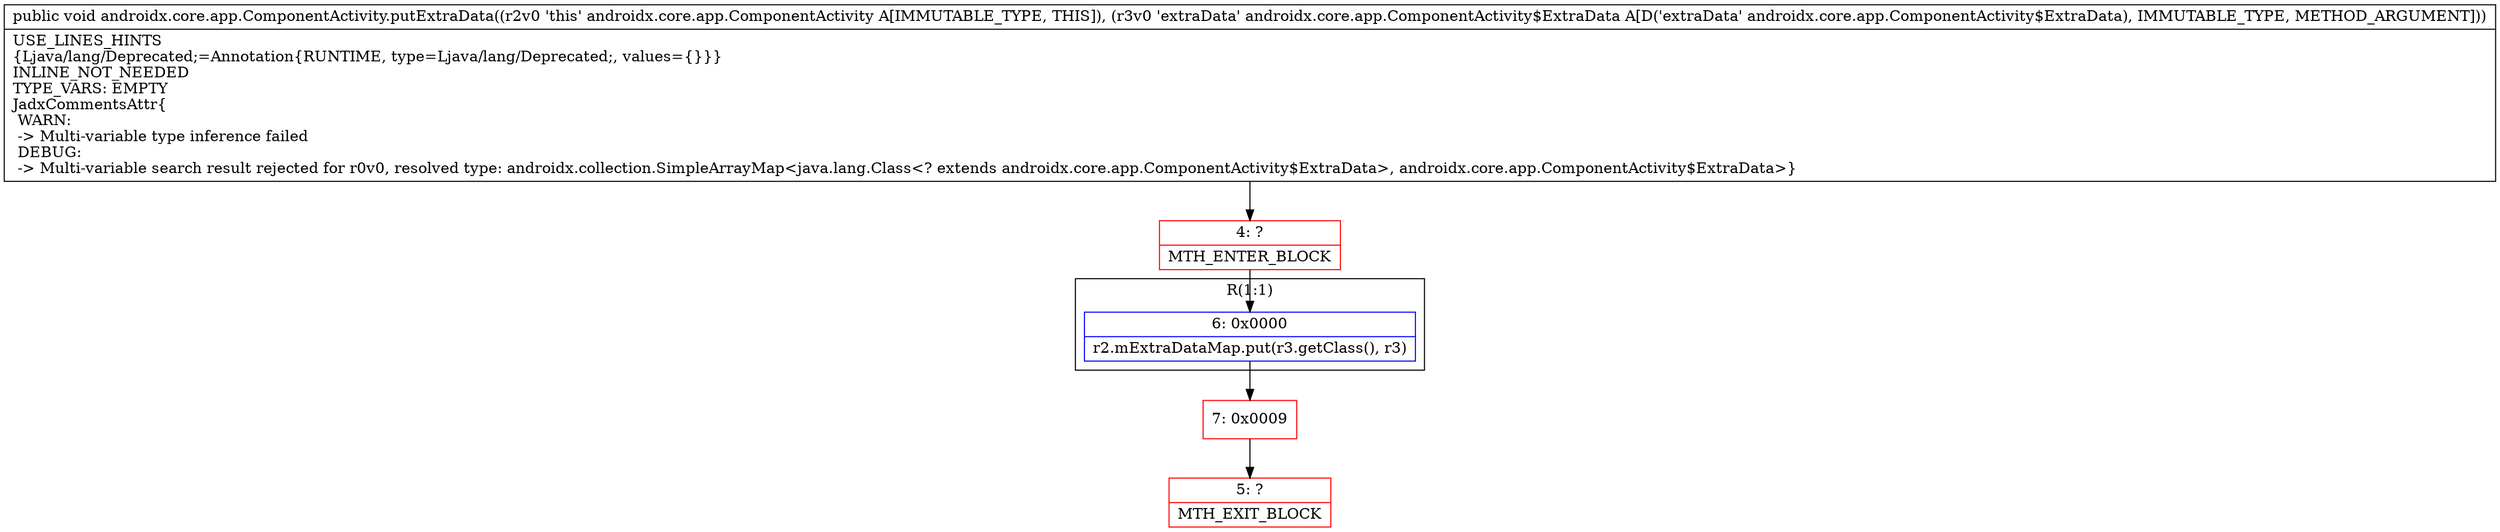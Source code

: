 digraph "CFG forandroidx.core.app.ComponentActivity.putExtraData(Landroidx\/core\/app\/ComponentActivity$ExtraData;)V" {
subgraph cluster_Region_319237617 {
label = "R(1:1)";
node [shape=record,color=blue];
Node_6 [shape=record,label="{6\:\ 0x0000|r2.mExtraDataMap.put(r3.getClass(), r3)\l}"];
}
Node_4 [shape=record,color=red,label="{4\:\ ?|MTH_ENTER_BLOCK\l}"];
Node_7 [shape=record,color=red,label="{7\:\ 0x0009}"];
Node_5 [shape=record,color=red,label="{5\:\ ?|MTH_EXIT_BLOCK\l}"];
MethodNode[shape=record,label="{public void androidx.core.app.ComponentActivity.putExtraData((r2v0 'this' androidx.core.app.ComponentActivity A[IMMUTABLE_TYPE, THIS]), (r3v0 'extraData' androidx.core.app.ComponentActivity$ExtraData A[D('extraData' androidx.core.app.ComponentActivity$ExtraData), IMMUTABLE_TYPE, METHOD_ARGUMENT]))  | USE_LINES_HINTS\l\{Ljava\/lang\/Deprecated;=Annotation\{RUNTIME, type=Ljava\/lang\/Deprecated;, values=\{\}\}\}\lINLINE_NOT_NEEDED\lTYPE_VARS: EMPTY\lJadxCommentsAttr\{\l WARN: \l \-\> Multi\-variable type inference failed\l DEBUG: \l \-\> Multi\-variable search result rejected for r0v0, resolved type: androidx.collection.SimpleArrayMap\<java.lang.Class\<? extends androidx.core.app.ComponentActivity$ExtraData\>, androidx.core.app.ComponentActivity$ExtraData\>\}\l}"];
MethodNode -> Node_4;Node_6 -> Node_7;
Node_4 -> Node_6;
Node_7 -> Node_5;
}

